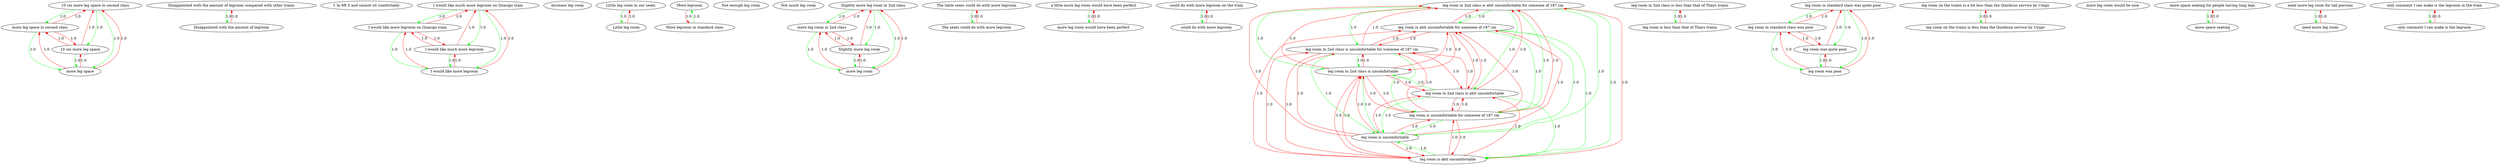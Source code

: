 digraph rawGraph {
"10 cm more leg space in second class";"more leg space in second class";"more leg space";"10 cm more leg space";"Disappointed with the amount of legroom compared with other trains";"Disappointed with the amount of legroom";"I 'm 6ft 5 and cannot sit comfortably";"I would like much more legroom on Quasigo train";"I would like more legroom on Quasigo train";"I would like more legroom";"I would like much more legroom";"Increase leg room";"Little leg room in our seats";"Little leg room";"More legroom";"More legroom in standard class";"Not enough leg room";"Not much leg room";"Slightly more leg room in 2nd class";"more leg room in 2nd class";"more leg room";"Slightly more leg room";"The table seats could do with more legroom";"The seats could do with more legroom";"a little more leg room would have been perfect";"more leg room would have been perfect";"could do with more legroom on the train";"could do with more legroom";"leg room in 2nd class is abit uncomfortable for someone of 187 cm";"leg room is abit uncomfortable for someone of 187 cm";"leg room is abit uncomfortable";"leg room is uncomfortable";"leg room is uncomfortable for someone of 187 cm";"leg room in 2nd class is abit uncomfortable";"leg room in 2nd class is uncomfortable";"leg room in 2nd class is uncomfortable for someone of 187 cm";"leg room in 2nd class is less than that of Thays trains";"leg room is less than that of Thays trains";"leg room in standard class was quite poor";"leg room in standard class was poor";"leg room was poor";"leg room was quite poor";"leg room on the trains is a lot less than the Quicksun service by Unigo";"leg room on the trains is less than the Quicksun service by Unigo";"more leg room would be nice";"more space seating for people having long legs";"more space seating";"need more leg room for tall persons";"need more leg room";"only comment I can make is the legroom in the train";"only comment I can make is the legroom";"10 cm more leg space in second class" -> "more leg space in second class" [label=1.0] [color=green]
"more leg space in second class" -> "more leg space" [label=1.0] [color=green]
"10 cm more leg space in second class" -> "10 cm more leg space" [label=1.0] [color=green]
"10 cm more leg space" -> "more leg space" [label=1.0] [color=green]
"10 cm more leg space in second class" -> "more leg space" [label=1.0] [color=green]
"more leg space in second class" -> "10 cm more leg space in second class" [label=1.0] [color=red]
"more leg space in second class" -> "10 cm more leg space" [label=1.0] [color=red]
"more leg space" -> "10 cm more leg space in second class" [label=1.0] [color=red]
"more leg space" -> "more leg space in second class" [label=1.0] [color=red]
"more leg space" -> "10 cm more leg space" [label=1.0] [color=red]
"10 cm more leg space" -> "10 cm more leg space in second class" [label=1.0] [color=red]
"10 cm more leg space" -> "more leg space in second class" [label=1.0] [color=red]
"Disappointed with the amount of legroom compared with other trains" -> "Disappointed with the amount of legroom" [label=1.0] [color=green]
"Disappointed with the amount of legroom" -> "Disappointed with the amount of legroom compared with other trains" [label=1.0] [color=red]
"I would like much more legroom on Quasigo train" -> "I would like more legroom on Quasigo train" [label=1.0] [color=green]
"I would like more legroom on Quasigo train" -> "I would like more legroom" [label=1.0] [color=green]
"I would like much more legroom on Quasigo train" -> "I would like much more legroom" [label=1.0] [color=green]
"I would like much more legroom" -> "I would like more legroom" [label=1.0] [color=green]
"I would like much more legroom on Quasigo train" -> "I would like more legroom" [label=1.0] [color=green]
"I would like more legroom on Quasigo train" -> "I would like much more legroom on Quasigo train" [label=1.0] [color=red]
"I would like more legroom on Quasigo train" -> "I would like much more legroom" [label=1.0] [color=red]
"I would like more legroom" -> "I would like much more legroom on Quasigo train" [label=1.0] [color=red]
"I would like more legroom" -> "I would like more legroom on Quasigo train" [label=1.0] [color=red]
"I would like more legroom" -> "I would like much more legroom" [label=1.0] [color=red]
"I would like much more legroom" -> "I would like much more legroom on Quasigo train" [label=1.0] [color=red]
"I would like much more legroom" -> "I would like more legroom on Quasigo train" [label=1.0] [color=red]
"Little leg room in our seats" -> "Little leg room" [label=1.0] [color=green]
"Little leg room" -> "Little leg room in our seats" [label=1.0] [color=red]
"More legroom in standard class" -> "More legroom" [label=1.0] [color=green]
"More legroom" -> "More legroom in standard class" [label=1.0] [color=red]
"Slightly more leg room in 2nd class" -> "more leg room in 2nd class" [label=1.0] [color=green]
"more leg room in 2nd class" -> "more leg room" [label=1.0] [color=green]
"Slightly more leg room in 2nd class" -> "Slightly more leg room" [label=1.0] [color=green]
"Slightly more leg room" -> "more leg room" [label=1.0] [color=green]
"Slightly more leg room in 2nd class" -> "more leg room" [label=1.0] [color=green]
"more leg room in 2nd class" -> "Slightly more leg room in 2nd class" [label=1.0] [color=red]
"more leg room in 2nd class" -> "Slightly more leg room" [label=1.0] [color=red]
"more leg room" -> "Slightly more leg room in 2nd class" [label=1.0] [color=red]
"more leg room" -> "more leg room in 2nd class" [label=1.0] [color=red]
"more leg room" -> "Slightly more leg room" [label=1.0] [color=red]
"Slightly more leg room" -> "Slightly more leg room in 2nd class" [label=1.0] [color=red]
"Slightly more leg room" -> "more leg room in 2nd class" [label=1.0] [color=red]
"The table seats could do with more legroom" -> "The seats could do with more legroom" [label=1.0] [color=green]
"The seats could do with more legroom" -> "The table seats could do with more legroom" [label=1.0] [color=red]
"a little more leg room would have been perfect" -> "more leg room would have been perfect" [label=1.0] [color=green]
"more leg room would have been perfect" -> "a little more leg room would have been perfect" [label=1.0] [color=red]
"could do with more legroom on the train" -> "could do with more legroom" [label=1.0] [color=green]
"could do with more legroom" -> "could do with more legroom on the train" [label=1.0] [color=red]
"leg room in 2nd class is abit uncomfortable for someone of 187 cm" -> "leg room is abit uncomfortable for someone of 187 cm" [label=1.0] [color=green]
"leg room is abit uncomfortable for someone of 187 cm" -> "leg room is abit uncomfortable" [label=1.0] [color=green]
"leg room is abit uncomfortable" -> "leg room is uncomfortable" [label=1.0] [color=green]
"leg room is abit uncomfortable for someone of 187 cm" -> "leg room is uncomfortable for someone of 187 cm" [label=1.0] [color=green]
"leg room is uncomfortable for someone of 187 cm" -> "leg room is uncomfortable" [label=1.0] [color=green]
"leg room in 2nd class is abit uncomfortable for someone of 187 cm" -> "leg room in 2nd class is abit uncomfortable" [label=1.0] [color=green]
"leg room in 2nd class is abit uncomfortable" -> "leg room is abit uncomfortable" [label=1.0] [color=green]
"leg room in 2nd class is abit uncomfortable" -> "leg room in 2nd class is uncomfortable" [label=1.0] [color=green]
"leg room in 2nd class is uncomfortable" -> "leg room is uncomfortable" [label=1.0] [color=green]
"leg room in 2nd class is abit uncomfortable for someone of 187 cm" -> "leg room in 2nd class is uncomfortable for someone of 187 cm" [label=1.0] [color=green]
"leg room in 2nd class is uncomfortable for someone of 187 cm" -> "leg room is uncomfortable for someone of 187 cm" [label=1.0] [color=green]
"leg room in 2nd class is uncomfortable for someone of 187 cm" -> "leg room in 2nd class is uncomfortable" [label=1.0] [color=green]
"leg room in 2nd class is abit uncomfortable for someone of 187 cm" -> "leg room is abit uncomfortable" [label=1.0] [color=green]
"leg room in 2nd class is abit uncomfortable for someone of 187 cm" -> "leg room in 2nd class is uncomfortable" [label=1.0] [color=green]
"leg room in 2nd class is abit uncomfortable for someone of 187 cm" -> "leg room is uncomfortable for someone of 187 cm" [label=1.0] [color=green]
"leg room is abit uncomfortable for someone of 187 cm" -> "leg room is uncomfortable" [label=1.0] [color=green]
"leg room in 2nd class is abit uncomfortable" -> "leg room is uncomfortable" [label=1.0] [color=green]
"leg room in 2nd class is uncomfortable for someone of 187 cm" -> "leg room is uncomfortable" [label=1.0] [color=green]
"leg room in 2nd class is abit uncomfortable for someone of 187 cm" -> "leg room is uncomfortable" [label=1.0] [color=green]
"leg room is abit uncomfortable for someone of 187 cm" -> "leg room in 2nd class is abit uncomfortable for someone of 187 cm" [label=1.0] [color=red]
"leg room is abit uncomfortable for someone of 187 cm" -> "leg room in 2nd class is abit uncomfortable" [label=1.0] [color=red]
"leg room is abit uncomfortable for someone of 187 cm" -> "leg room in 2nd class is uncomfortable" [label=1.0] [color=red]
"leg room is abit uncomfortable for someone of 187 cm" -> "leg room in 2nd class is uncomfortable for someone of 187 cm" [label=1.0] [color=red]
"leg room is abit uncomfortable" -> "leg room in 2nd class is abit uncomfortable for someone of 187 cm" [label=1.0] [color=red]
"leg room is abit uncomfortable" -> "leg room is abit uncomfortable for someone of 187 cm" [label=1.0] [color=red]
"leg room is abit uncomfortable" -> "leg room is uncomfortable for someone of 187 cm" [label=1.0] [color=red]
"leg room is abit uncomfortable" -> "leg room in 2nd class is abit uncomfortable" [label=1.0] [color=red]
"leg room is abit uncomfortable" -> "leg room in 2nd class is uncomfortable" [label=1.0] [color=red]
"leg room is abit uncomfortable" -> "leg room in 2nd class is uncomfortable for someone of 187 cm" [label=1.0] [color=red]
"leg room is uncomfortable" -> "leg room in 2nd class is abit uncomfortable for someone of 187 cm" [label=1.0] [color=red]
"leg room is uncomfortable" -> "leg room is abit uncomfortable for someone of 187 cm" [label=1.0] [color=red]
"leg room is uncomfortable" -> "leg room is abit uncomfortable" [label=1.0] [color=red]
"leg room is uncomfortable" -> "leg room is uncomfortable for someone of 187 cm" [label=1.0] [color=red]
"leg room is uncomfortable" -> "leg room in 2nd class is abit uncomfortable" [label=1.0] [color=red]
"leg room is uncomfortable" -> "leg room in 2nd class is uncomfortable" [label=1.0] [color=red]
"leg room is uncomfortable" -> "leg room in 2nd class is uncomfortable for someone of 187 cm" [label=1.0] [color=red]
"leg room is uncomfortable for someone of 187 cm" -> "leg room in 2nd class is abit uncomfortable for someone of 187 cm" [label=1.0] [color=red]
"leg room is uncomfortable for someone of 187 cm" -> "leg room is abit uncomfortable for someone of 187 cm" [label=1.0] [color=red]
"leg room is uncomfortable for someone of 187 cm" -> "leg room is abit uncomfortable" [label=1.0] [color=red]
"leg room is uncomfortable for someone of 187 cm" -> "leg room in 2nd class is abit uncomfortable" [label=1.0] [color=red]
"leg room is uncomfortable for someone of 187 cm" -> "leg room in 2nd class is uncomfortable" [label=1.0] [color=red]
"leg room is uncomfortable for someone of 187 cm" -> "leg room in 2nd class is uncomfortable for someone of 187 cm" [label=1.0] [color=red]
"leg room in 2nd class is abit uncomfortable" -> "leg room in 2nd class is abit uncomfortable for someone of 187 cm" [label=1.0] [color=red]
"leg room in 2nd class is abit uncomfortable" -> "leg room is abit uncomfortable for someone of 187 cm" [label=1.0] [color=red]
"leg room in 2nd class is abit uncomfortable" -> "leg room is uncomfortable for someone of 187 cm" [label=1.0] [color=red]
"leg room in 2nd class is abit uncomfortable" -> "leg room in 2nd class is uncomfortable for someone of 187 cm" [label=1.0] [color=red]
"leg room in 2nd class is uncomfortable" -> "leg room in 2nd class is abit uncomfortable for someone of 187 cm" [label=1.0] [color=red]
"leg room in 2nd class is uncomfortable" -> "leg room is abit uncomfortable for someone of 187 cm" [label=1.0] [color=red]
"leg room in 2nd class is uncomfortable" -> "leg room is abit uncomfortable" [label=1.0] [color=red]
"leg room in 2nd class is uncomfortable" -> "leg room is uncomfortable for someone of 187 cm" [label=1.0] [color=red]
"leg room in 2nd class is uncomfortable" -> "leg room in 2nd class is abit uncomfortable" [label=1.0] [color=red]
"leg room in 2nd class is uncomfortable" -> "leg room in 2nd class is uncomfortable for someone of 187 cm" [label=1.0] [color=red]
"leg room in 2nd class is uncomfortable for someone of 187 cm" -> "leg room in 2nd class is abit uncomfortable for someone of 187 cm" [label=1.0] [color=red]
"leg room in 2nd class is uncomfortable for someone of 187 cm" -> "leg room is abit uncomfortable for someone of 187 cm" [label=1.0] [color=red]
"leg room in 2nd class is uncomfortable for someone of 187 cm" -> "leg room is abit uncomfortable" [label=1.0] [color=red]
"leg room in 2nd class is uncomfortable for someone of 187 cm" -> "leg room in 2nd class is abit uncomfortable" [label=1.0] [color=red]
"leg room in 2nd class is less than that of Thays trains" -> "leg room is less than that of Thays trains" [label=1.0] [color=green]
"leg room is less than that of Thays trains" -> "leg room in 2nd class is less than that of Thays trains" [label=1.0] [color=red]
"leg room in standard class was quite poor" -> "leg room in standard class was poor" [label=1.0] [color=green]
"leg room in standard class was poor" -> "leg room was poor" [label=1.0] [color=green]
"leg room in standard class was quite poor" -> "leg room was quite poor" [label=1.0] [color=green]
"leg room was quite poor" -> "leg room was poor" [label=1.0] [color=green]
"leg room in standard class was quite poor" -> "leg room was poor" [label=1.0] [color=green]
"leg room in standard class was poor" -> "leg room in standard class was quite poor" [label=1.0] [color=red]
"leg room in standard class was poor" -> "leg room was quite poor" [label=1.0] [color=red]
"leg room was poor" -> "leg room in standard class was quite poor" [label=1.0] [color=red]
"leg room was poor" -> "leg room in standard class was poor" [label=1.0] [color=red]
"leg room was poor" -> "leg room was quite poor" [label=1.0] [color=red]
"leg room was quite poor" -> "leg room in standard class was quite poor" [label=1.0] [color=red]
"leg room was quite poor" -> "leg room in standard class was poor" [label=1.0] [color=red]
"leg room on the trains is a lot less than the Quicksun service by Unigo" -> "leg room on the trains is less than the Quicksun service by Unigo" [label=1.0] [color=green]
"leg room on the trains is less than the Quicksun service by Unigo" -> "leg room on the trains is a lot less than the Quicksun service by Unigo" [label=1.0] [color=red]
"more space seating for people having long legs" -> "more space seating" [label=1.0] [color=green]
"more space seating" -> "more space seating for people having long legs" [label=1.0] [color=red]
"need more leg room for tall persons" -> "need more leg room" [label=1.0] [color=green]
"need more leg room" -> "need more leg room for tall persons" [label=1.0] [color=red]
"only comment I can make is the legroom in the train" -> "only comment I can make is the legroom" [label=1.0] [color=green]
"only comment I can make is the legroom" -> "only comment I can make is the legroom in the train" [label=1.0] [color=red]
}